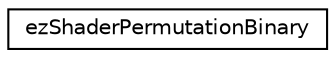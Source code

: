 digraph "Graphical Class Hierarchy"
{
 // LATEX_PDF_SIZE
  edge [fontname="Helvetica",fontsize="10",labelfontname="Helvetica",labelfontsize="10"];
  node [fontname="Helvetica",fontsize="10",shape=record];
  rankdir="LR";
  Node0 [label="ezShaderPermutationBinary",height=0.2,width=0.4,color="black", fillcolor="white", style="filled",URL="$d3/d88/classez_shader_permutation_binary.htm",tooltip=" "];
}
